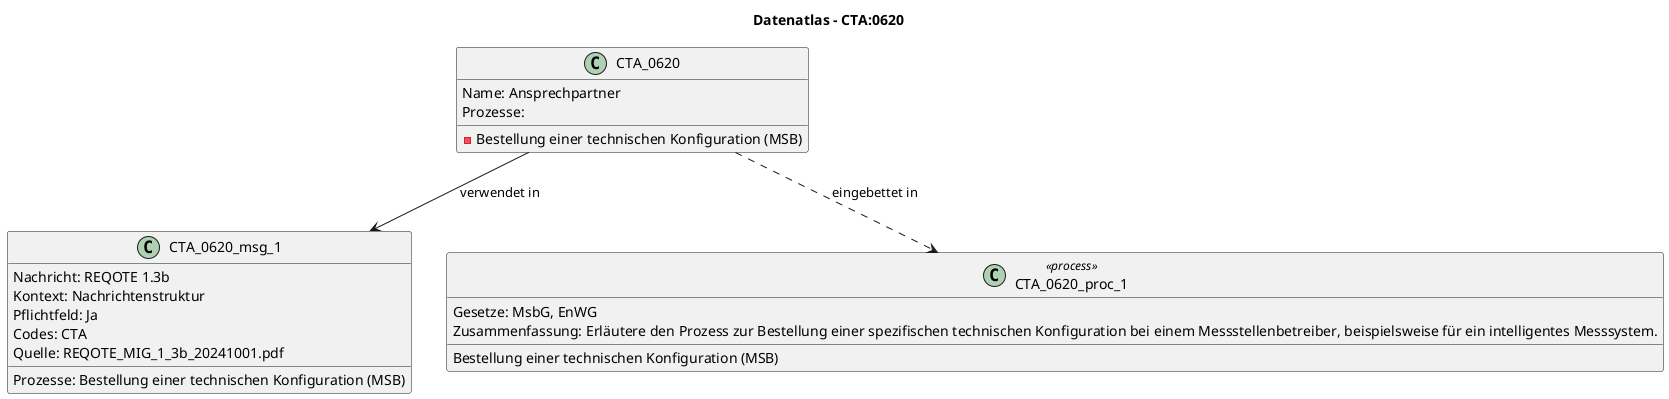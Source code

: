 @startuml
title Datenatlas – CTA:0620
class CTA_0620 {
  Name: Ansprechpartner
  Prozesse:
    - Bestellung einer technischen Konfiguration (MSB)
}
class CTA_0620_msg_1 {
  Nachricht: REQOTE 1.3b
  Kontext: Nachrichtenstruktur
  Pflichtfeld: Ja
  Codes: CTA
  Prozesse: Bestellung einer technischen Konfiguration (MSB)
  Quelle: REQOTE_MIG_1_3b_20241001.pdf
}
CTA_0620 --> CTA_0620_msg_1 : verwendet in
class CTA_0620_proc_1 <<process>> {
  Bestellung einer technischen Konfiguration (MSB)
  Gesetze: MsbG, EnWG
  Zusammenfassung: Erläutere den Prozess zur Bestellung einer spezifischen technischen Konfiguration bei einem Messstellenbetreiber, beispielsweise für ein intelligentes Messsystem.
}
CTA_0620 ..> CTA_0620_proc_1 : eingebettet in
@enduml